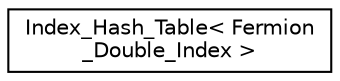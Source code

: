 digraph "Graphical Class Hierarchy"
{
  edge [fontname="Helvetica",fontsize="10",labelfontname="Helvetica",labelfontsize="10"];
  node [fontname="Helvetica",fontsize="10",shape=record];
  rankdir="LR";
  Node1 [label="Index_Hash_Table\< Fermion\l_Double_Index \>",height=0.2,width=0.4,color="black", fillcolor="white", style="filled",URL="$classIndex__Hash__Table.html"];
}
